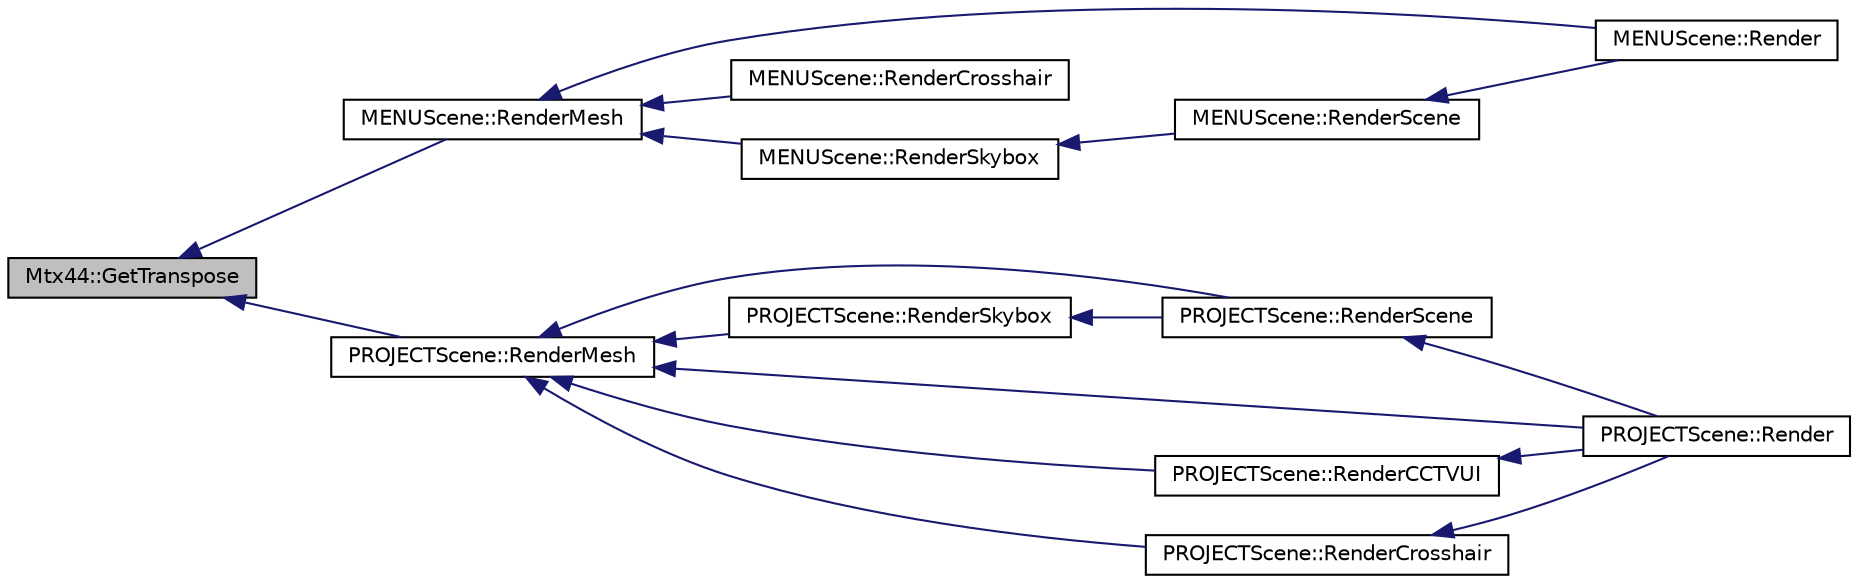 digraph "Mtx44::GetTranspose"
{
  bgcolor="transparent";
  edge [fontname="Helvetica",fontsize="10",labelfontname="Helvetica",labelfontsize="10"];
  node [fontname="Helvetica",fontsize="10",shape=record];
  rankdir="LR";
  Node1 [label="Mtx44::GetTranspose",height=0.2,width=0.4,color="black", fillcolor="grey75", style="filled", fontcolor="black"];
  Node1 -> Node2 [dir="back",color="midnightblue",fontsize="10",style="solid",fontname="Helvetica"];
  Node2 [label="MENUScene::RenderMesh",height=0.2,width=0.4,color="black",URL="$classMENUScene.html#a55b339ec6b3c56b131ae2abef630e486",tooltip="Render Mesh. "];
  Node2 -> Node3 [dir="back",color="midnightblue",fontsize="10",style="solid",fontname="Helvetica"];
  Node3 [label="MENUScene::Render",height=0.2,width=0.4,color="black",URL="$classMENUScene.html#a14c0bfb1f360fd99dbc81b66ea2dcc84",tooltip="Render. "];
  Node2 -> Node4 [dir="back",color="midnightblue",fontsize="10",style="solid",fontname="Helvetica"];
  Node4 [label="MENUScene::RenderCrosshair",height=0.2,width=0.4,color="black",URL="$classMENUScene.html#ac52b70e8fce47718a21cf3ea49df54e0",tooltip="Render Crosshair. "];
  Node2 -> Node5 [dir="back",color="midnightblue",fontsize="10",style="solid",fontname="Helvetica"];
  Node5 [label="MENUScene::RenderSkybox",height=0.2,width=0.4,color="black",URL="$classMENUScene.html#ac3d9413ea361c863b6751865c161c566",tooltip="Rendering the skybox. "];
  Node5 -> Node6 [dir="back",color="midnightblue",fontsize="10",style="solid",fontname="Helvetica"];
  Node6 [label="MENUScene::RenderScene",height=0.2,width=0.4,color="black",URL="$classMENUScene.html#aa99998fe147d747f2515df88b37cb193",tooltip="Render. "];
  Node6 -> Node3 [dir="back",color="midnightblue",fontsize="10",style="solid",fontname="Helvetica"];
  Node1 -> Node7 [dir="back",color="midnightblue",fontsize="10",style="solid",fontname="Helvetica"];
  Node7 [label="PROJECTScene::RenderMesh",height=0.2,width=0.4,color="black",URL="$classPROJECTScene.html#ad90e22caf99ed67cf46eaae3e2d3985a"];
  Node7 -> Node8 [dir="back",color="midnightblue",fontsize="10",style="solid",fontname="Helvetica"];
  Node8 [label="PROJECTScene::RenderScene",height=0.2,width=0.4,color="black",URL="$classPROJECTScene.html#ab65b60700be67645ec699984ff933671",tooltip="RenderScene() "];
  Node8 -> Node9 [dir="back",color="midnightblue",fontsize="10",style="solid",fontname="Helvetica"];
  Node9 [label="PROJECTScene::Render",height=0.2,width=0.4,color="black",URL="$classPROJECTScene.html#a67fe944ad8dbaf81cedfb07cff9b860c",tooltip="Render. "];
  Node7 -> Node10 [dir="back",color="midnightblue",fontsize="10",style="solid",fontname="Helvetica"];
  Node10 [label="PROJECTScene::RenderCCTVUI",height=0.2,width=0.4,color="black",URL="$classPROJECTScene.html#a7c3b56602297ce78f95689c76362bb54",tooltip="RenderCCTV UI. "];
  Node10 -> Node9 [dir="back",color="midnightblue",fontsize="10",style="solid",fontname="Helvetica"];
  Node7 -> Node9 [dir="back",color="midnightblue",fontsize="10",style="solid",fontname="Helvetica"];
  Node7 -> Node11 [dir="back",color="midnightblue",fontsize="10",style="solid",fontname="Helvetica"];
  Node11 [label="PROJECTScene::RenderSkybox",height=0.2,width=0.4,color="black",URL="$classPROJECTScene.html#adecedcaac36983da66e11a8cf737ff54"];
  Node11 -> Node8 [dir="back",color="midnightblue",fontsize="10",style="solid",fontname="Helvetica"];
  Node7 -> Node12 [dir="back",color="midnightblue",fontsize="10",style="solid",fontname="Helvetica"];
  Node12 [label="PROJECTScene::RenderCrosshair",height=0.2,width=0.4,color="black",URL="$classPROJECTScene.html#a15fd59cfa9012c99a21f3dc5d269746c"];
  Node12 -> Node9 [dir="back",color="midnightblue",fontsize="10",style="solid",fontname="Helvetica"];
}
